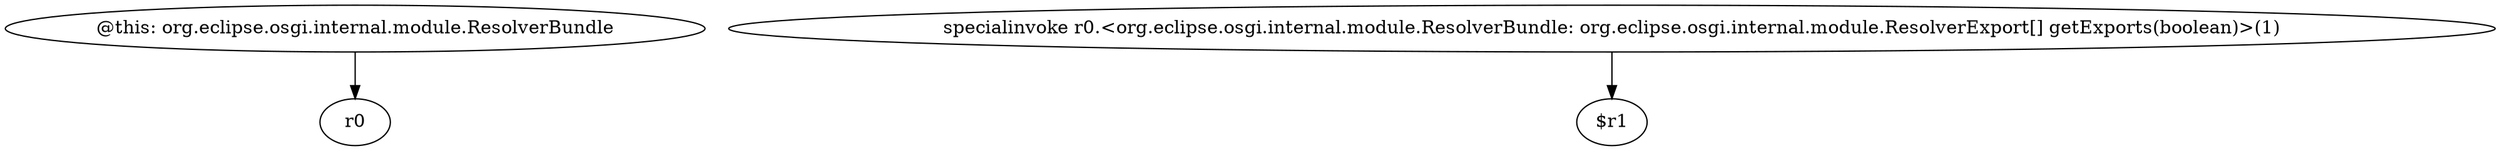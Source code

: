 digraph g {
0[label="@this: org.eclipse.osgi.internal.module.ResolverBundle"]
1[label="r0"]
0->1[label=""]
2[label="specialinvoke r0.<org.eclipse.osgi.internal.module.ResolverBundle: org.eclipse.osgi.internal.module.ResolverExport[] getExports(boolean)>(1)"]
3[label="$r1"]
2->3[label=""]
}